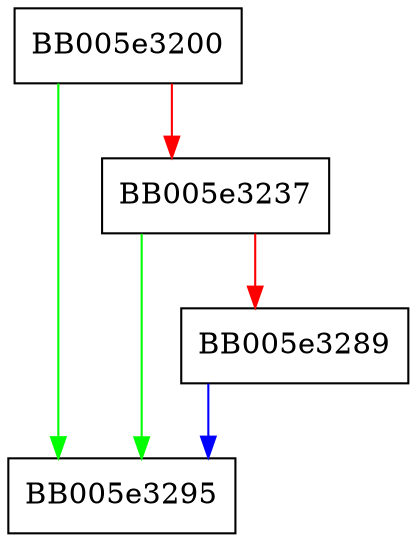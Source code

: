 digraph HMAC {
  node [shape="box"];
  graph [splines=ortho];
  BB005e3200 -> BB005e3295 [color="green"];
  BB005e3200 -> BB005e3237 [color="red"];
  BB005e3237 -> BB005e3295 [color="green"];
  BB005e3237 -> BB005e3289 [color="red"];
  BB005e3289 -> BB005e3295 [color="blue"];
}